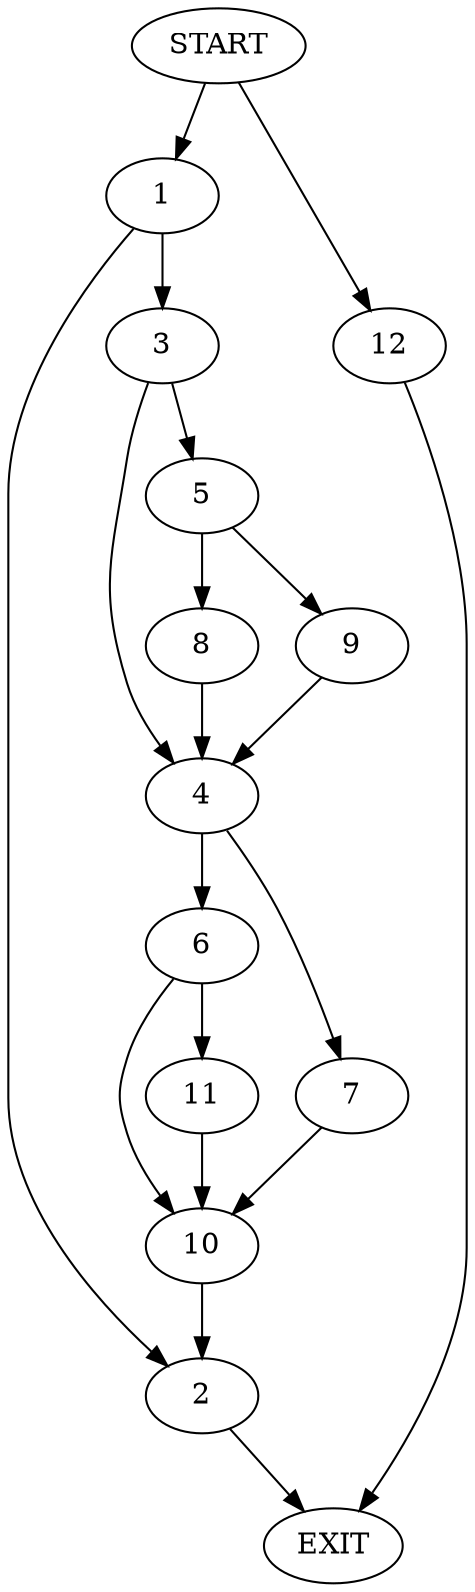 digraph {
0 [label="START"]
13 [label="EXIT"]
0 -> 1
1 -> 2
1 -> 3
2 -> 13
3 -> 4
3 -> 5
4 -> 6
4 -> 7
5 -> 8
5 -> 9
9 -> 4
8 -> 4
6 -> 10
6 -> 11
7 -> 10
11 -> 10
10 -> 2
0 -> 12
12 -> 13
}
